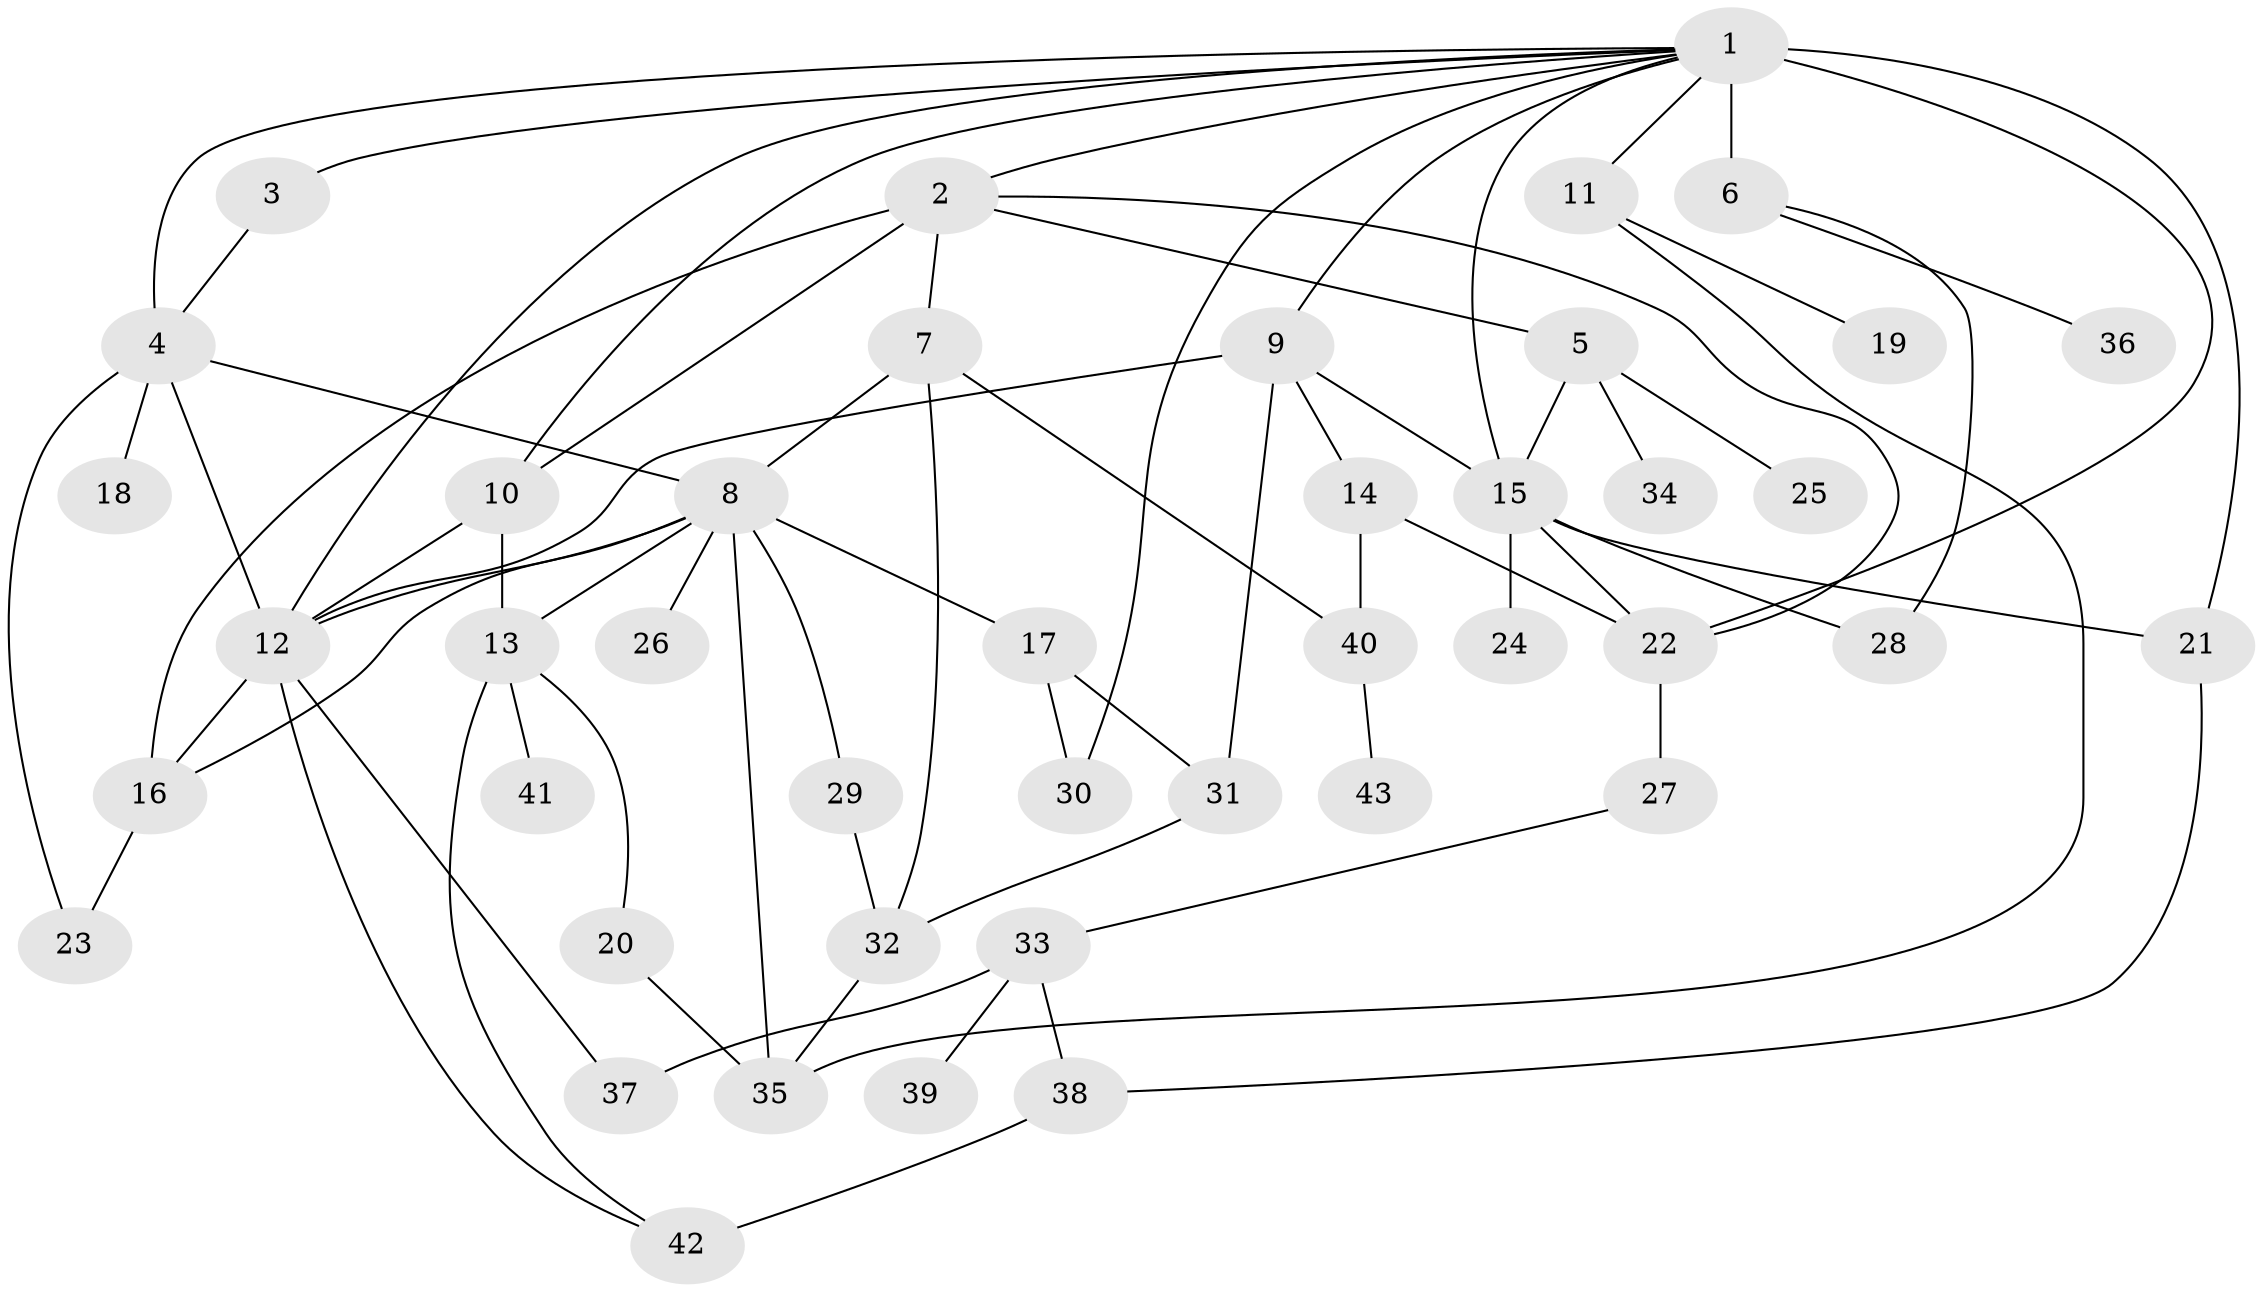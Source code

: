 // original degree distribution, {29: 0.009615384615384616, 7: 0.019230769230769232, 2: 0.20192307692307693, 5: 0.028846153846153848, 6: 0.038461538461538464, 14: 0.009615384615384616, 12: 0.009615384615384616, 4: 0.07692307692307693, 3: 0.17307692307692307, 8: 0.009615384615384616, 1: 0.4230769230769231}
// Generated by graph-tools (version 1.1) at 2025/50/03/04/25 22:50:05]
// undirected, 43 vertices, 72 edges
graph export_dot {
  node [color=gray90,style=filled];
  1;
  2;
  3;
  4;
  5;
  6;
  7;
  8;
  9;
  10;
  11;
  12;
  13;
  14;
  15;
  16;
  17;
  18;
  19;
  20;
  21;
  22;
  23;
  24;
  25;
  26;
  27;
  28;
  29;
  30;
  31;
  32;
  33;
  34;
  35;
  36;
  37;
  38;
  39;
  40;
  41;
  42;
  43;
  1 -- 2 [weight=1.0];
  1 -- 3 [weight=1.0];
  1 -- 4 [weight=2.0];
  1 -- 6 [weight=10.0];
  1 -- 9 [weight=1.0];
  1 -- 10 [weight=1.0];
  1 -- 11 [weight=1.0];
  1 -- 12 [weight=1.0];
  1 -- 15 [weight=2.0];
  1 -- 21 [weight=1.0];
  1 -- 22 [weight=1.0];
  1 -- 30 [weight=1.0];
  2 -- 5 [weight=1.0];
  2 -- 7 [weight=1.0];
  2 -- 10 [weight=1.0];
  2 -- 16 [weight=1.0];
  2 -- 22 [weight=1.0];
  3 -- 4 [weight=1.0];
  4 -- 8 [weight=1.0];
  4 -- 12 [weight=2.0];
  4 -- 18 [weight=4.0];
  4 -- 23 [weight=1.0];
  5 -- 15 [weight=1.0];
  5 -- 25 [weight=1.0];
  5 -- 34 [weight=1.0];
  6 -- 28 [weight=1.0];
  6 -- 36 [weight=1.0];
  7 -- 8 [weight=1.0];
  7 -- 32 [weight=2.0];
  7 -- 40 [weight=1.0];
  8 -- 12 [weight=1.0];
  8 -- 13 [weight=2.0];
  8 -- 16 [weight=1.0];
  8 -- 17 [weight=1.0];
  8 -- 26 [weight=4.0];
  8 -- 29 [weight=1.0];
  8 -- 35 [weight=1.0];
  9 -- 12 [weight=1.0];
  9 -- 14 [weight=1.0];
  9 -- 15 [weight=1.0];
  9 -- 31 [weight=2.0];
  10 -- 12 [weight=1.0];
  10 -- 13 [weight=1.0];
  11 -- 19 [weight=3.0];
  11 -- 35 [weight=1.0];
  12 -- 16 [weight=1.0];
  12 -- 37 [weight=1.0];
  12 -- 42 [weight=1.0];
  13 -- 20 [weight=1.0];
  13 -- 41 [weight=1.0];
  13 -- 42 [weight=1.0];
  14 -- 22 [weight=1.0];
  14 -- 40 [weight=1.0];
  15 -- 21 [weight=1.0];
  15 -- 22 [weight=1.0];
  15 -- 24 [weight=1.0];
  15 -- 28 [weight=1.0];
  16 -- 23 [weight=1.0];
  17 -- 30 [weight=1.0];
  17 -- 31 [weight=1.0];
  20 -- 35 [weight=1.0];
  21 -- 38 [weight=1.0];
  22 -- 27 [weight=2.0];
  27 -- 33 [weight=1.0];
  29 -- 32 [weight=1.0];
  31 -- 32 [weight=1.0];
  32 -- 35 [weight=1.0];
  33 -- 37 [weight=2.0];
  33 -- 38 [weight=1.0];
  33 -- 39 [weight=1.0];
  38 -- 42 [weight=2.0];
  40 -- 43 [weight=1.0];
}
